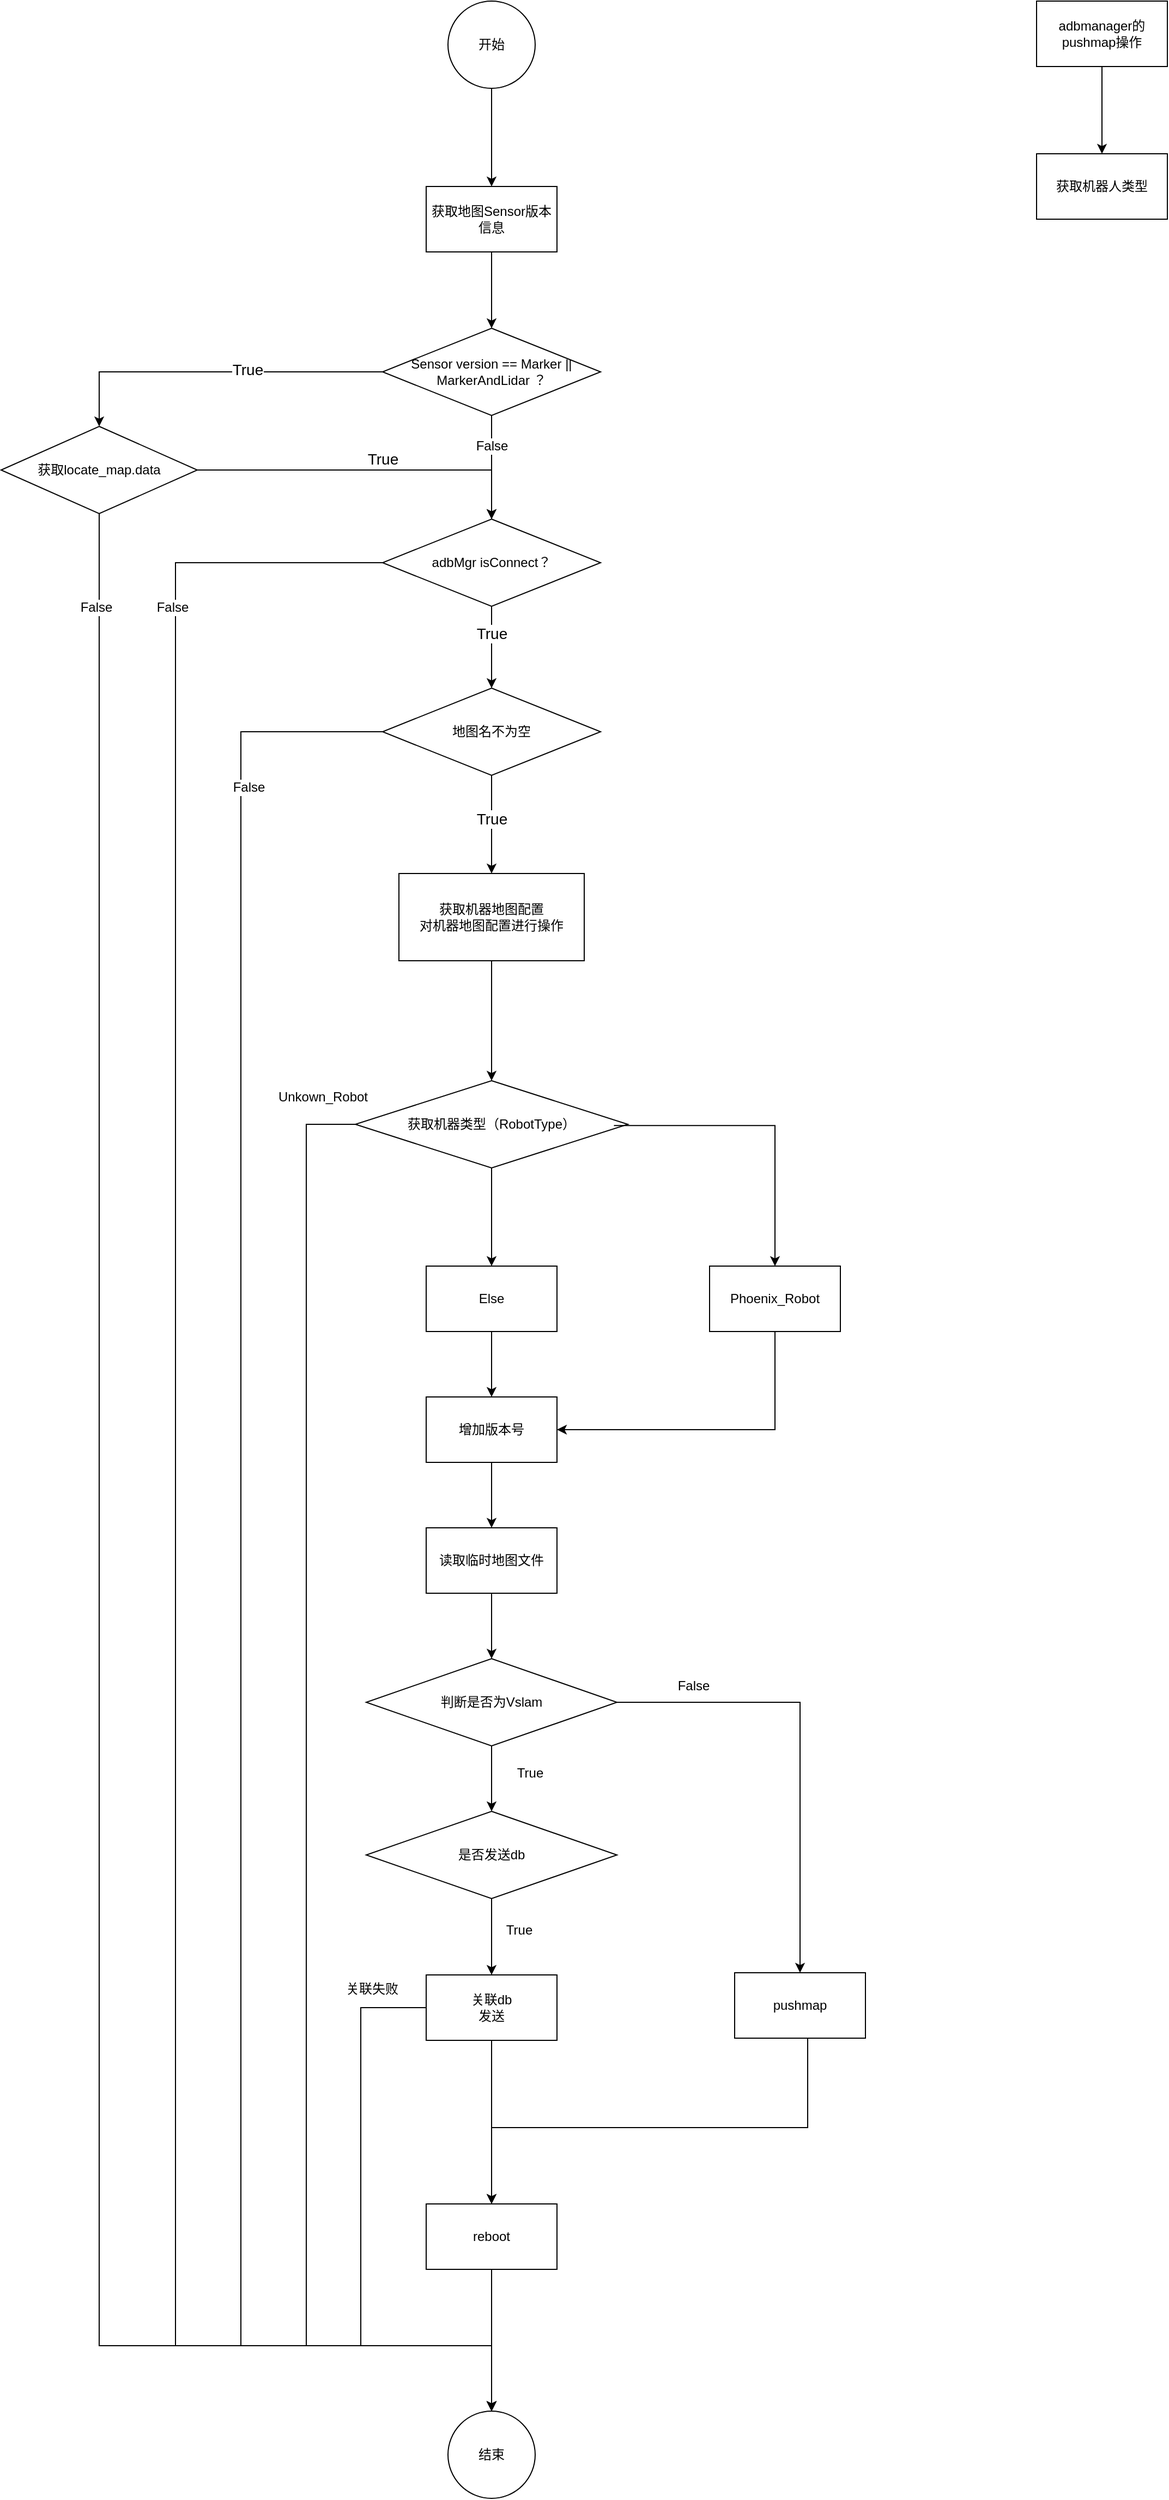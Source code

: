 <mxfile version="24.7.7" pages="3">
  <diagram name="第 1 页" id="W4bSUOw1dxwQHgGHtSeJ">
    <mxGraphModel dx="1622" dy="505" grid="1" gridSize="10" guides="1" tooltips="1" connect="1" arrows="1" fold="1" page="1" pageScale="1" pageWidth="827" pageHeight="1169" math="0" shadow="0">
      <root>
        <mxCell id="0" />
        <mxCell id="1" parent="0" />
        <mxCell id="3yQ-uEPfvCkX8q001NSK-3" value="" style="edgeStyle=orthogonalEdgeStyle;rounded=0;orthogonalLoop=1;jettySize=auto;html=1;" parent="1" source="3yQ-uEPfvCkX8q001NSK-1" target="3yQ-uEPfvCkX8q001NSK-2" edge="1">
          <mxGeometry relative="1" as="geometry" />
        </mxCell>
        <mxCell id="3yQ-uEPfvCkX8q001NSK-1" value="&lt;font style=&quot;font-size: 12px;&quot;&gt;开始&lt;/font&gt;" style="ellipse;whiteSpace=wrap;html=1;fontSize=12;" parent="1" vertex="1">
          <mxGeometry x="100" y="30" width="80" height="80" as="geometry" />
        </mxCell>
        <mxCell id="3yQ-uEPfvCkX8q001NSK-5" value="" style="edgeStyle=orthogonalEdgeStyle;rounded=0;orthogonalLoop=1;jettySize=auto;html=1;" parent="1" source="3yQ-uEPfvCkX8q001NSK-2" target="3yQ-uEPfvCkX8q001NSK-4" edge="1">
          <mxGeometry relative="1" as="geometry" />
        </mxCell>
        <mxCell id="3yQ-uEPfvCkX8q001NSK-2" value="获取地图Sensor版本信息" style="whiteSpace=wrap;html=1;" parent="1" vertex="1">
          <mxGeometry x="80" y="200" width="120" height="60" as="geometry" />
        </mxCell>
        <mxCell id="3yQ-uEPfvCkX8q001NSK-10" value="" style="edgeStyle=orthogonalEdgeStyle;rounded=0;orthogonalLoop=1;jettySize=auto;html=1;entryX=0.5;entryY=0;entryDx=0;entryDy=0;" parent="1" source="3yQ-uEPfvCkX8q001NSK-4" target="3yQ-uEPfvCkX8q001NSK-41" edge="1">
          <mxGeometry relative="1" as="geometry">
            <mxPoint x="-60" y="390" as="targetPoint" />
            <Array as="points">
              <mxPoint x="-220" y="370" />
            </Array>
          </mxGeometry>
        </mxCell>
        <mxCell id="3yQ-uEPfvCkX8q001NSK-11" value="&lt;font style=&quot;font-size: 14px;&quot;&gt;True&lt;/font&gt;" style="edgeLabel;html=1;align=center;verticalAlign=middle;resizable=0;points=[];fontSize=14;" parent="3yQ-uEPfvCkX8q001NSK-10" vertex="1" connectable="0">
          <mxGeometry x="-0.2" y="-2" relative="1" as="geometry">
            <mxPoint as="offset" />
          </mxGeometry>
        </mxCell>
        <mxCell id="3yQ-uEPfvCkX8q001NSK-18" value="" style="edgeStyle=orthogonalEdgeStyle;rounded=0;orthogonalLoop=1;jettySize=auto;html=1;" parent="1" source="3yQ-uEPfvCkX8q001NSK-4" target="3yQ-uEPfvCkX8q001NSK-17" edge="1">
          <mxGeometry relative="1" as="geometry" />
        </mxCell>
        <mxCell id="3yQ-uEPfvCkX8q001NSK-22" value="False" style="edgeLabel;html=1;align=center;verticalAlign=middle;resizable=0;points=[];fontSize=12;" parent="3yQ-uEPfvCkX8q001NSK-18" vertex="1" connectable="0">
          <mxGeometry y="4" relative="1" as="geometry">
            <mxPoint x="-4" y="-20" as="offset" />
          </mxGeometry>
        </mxCell>
        <mxCell id="3yQ-uEPfvCkX8q001NSK-4" value="Sensor version == Marker || MarkerAndLidar ？" style="rhombus;whiteSpace=wrap;html=1;" parent="1" vertex="1">
          <mxGeometry x="40" y="330" width="200" height="80" as="geometry" />
        </mxCell>
        <mxCell id="3yQ-uEPfvCkX8q001NSK-26" value="" style="edgeStyle=orthogonalEdgeStyle;rounded=0;orthogonalLoop=1;jettySize=auto;html=1;exitX=0;exitY=0.5;exitDx=0;exitDy=0;" parent="1" source="3yQ-uEPfvCkX8q001NSK-17" target="3yQ-uEPfvCkX8q001NSK-25" edge="1">
          <mxGeometry relative="1" as="geometry">
            <Array as="points">
              <mxPoint x="-150" y="545" />
              <mxPoint x="-150" y="2180" />
              <mxPoint x="140" y="2180" />
            </Array>
          </mxGeometry>
        </mxCell>
        <mxCell id="3yQ-uEPfvCkX8q001NSK-48" value="" style="edgeStyle=orthogonalEdgeStyle;rounded=0;orthogonalLoop=1;jettySize=auto;html=1;" parent="1" source="3yQ-uEPfvCkX8q001NSK-17" target="3yQ-uEPfvCkX8q001NSK-47" edge="1">
          <mxGeometry relative="1" as="geometry" />
        </mxCell>
        <mxCell id="3yQ-uEPfvCkX8q001NSK-17" value="adbMgr isConnect？" style="rhombus;whiteSpace=wrap;html=1;" parent="1" vertex="1">
          <mxGeometry x="40" y="505" width="200" height="80" as="geometry" />
        </mxCell>
        <mxCell id="3yQ-uEPfvCkX8q001NSK-25" value="结束" style="ellipse;whiteSpace=wrap;html=1;" parent="1" vertex="1">
          <mxGeometry x="100" y="2240" width="80" height="80" as="geometry" />
        </mxCell>
        <mxCell id="3yQ-uEPfvCkX8q001NSK-27" value="False" style="edgeLabel;html=1;align=center;verticalAlign=middle;resizable=0;points=[];fontSize=12;" parent="1" vertex="1" connectable="0">
          <mxGeometry x="-160" y="585" as="geometry">
            <mxPoint x="7" y="1" as="offset" />
          </mxGeometry>
        </mxCell>
        <mxCell id="3yQ-uEPfvCkX8q001NSK-43" value="" style="edgeStyle=orthogonalEdgeStyle;rounded=0;orthogonalLoop=1;jettySize=auto;html=1;entryX=0.5;entryY=0;entryDx=0;entryDy=0;exitX=0.5;exitY=1;exitDx=0;exitDy=0;" parent="1" source="3yQ-uEPfvCkX8q001NSK-41" target="3yQ-uEPfvCkX8q001NSK-25" edge="1">
          <mxGeometry relative="1" as="geometry">
            <mxPoint x="-60" y="570" as="targetPoint" />
            <Array as="points">
              <mxPoint x="-220" y="2180" />
              <mxPoint x="140" y="2180" />
            </Array>
          </mxGeometry>
        </mxCell>
        <mxCell id="3yQ-uEPfvCkX8q001NSK-45" value="" style="edgeStyle=orthogonalEdgeStyle;rounded=0;orthogonalLoop=1;jettySize=auto;html=1;entryX=0.5;entryY=0;entryDx=0;entryDy=0;" parent="1" source="3yQ-uEPfvCkX8q001NSK-41" target="3yQ-uEPfvCkX8q001NSK-17" edge="1">
          <mxGeometry relative="1" as="geometry" />
        </mxCell>
        <mxCell id="3yQ-uEPfvCkX8q001NSK-41" value="获取locate_map.data" style="rhombus;whiteSpace=wrap;html=1;" parent="1" vertex="1">
          <mxGeometry x="-310" y="420" width="180" height="80" as="geometry" />
        </mxCell>
        <mxCell id="3yQ-uEPfvCkX8q001NSK-44" value="False" style="edgeLabel;html=1;align=center;verticalAlign=middle;resizable=0;points=[];fontSize=12;" parent="1" vertex="1" connectable="0">
          <mxGeometry x="-230" y="585" as="geometry">
            <mxPoint x="7" y="1" as="offset" />
          </mxGeometry>
        </mxCell>
        <mxCell id="3yQ-uEPfvCkX8q001NSK-46" value="&lt;font style=&quot;font-size: 14px;&quot;&gt;True&lt;/font&gt;" style="edgeLabel;html=1;align=center;verticalAlign=middle;resizable=0;points=[];fontSize=14;" parent="1" vertex="1" connectable="0">
          <mxGeometry x="40" y="450" as="geometry" />
        </mxCell>
        <mxCell id="3yQ-uEPfvCkX8q001NSK-51" value="" style="edgeStyle=orthogonalEdgeStyle;rounded=0;orthogonalLoop=1;jettySize=auto;html=1;entryX=0.5;entryY=0;entryDx=0;entryDy=0;exitX=0;exitY=0.5;exitDx=0;exitDy=0;" parent="1" source="3yQ-uEPfvCkX8q001NSK-47" target="3yQ-uEPfvCkX8q001NSK-25" edge="1">
          <mxGeometry relative="1" as="geometry">
            <mxPoint x="414" y="650" as="targetPoint" />
            <Array as="points">
              <mxPoint x="-90" y="700" />
              <mxPoint x="-90" y="2180" />
              <mxPoint x="140" y="2180" />
            </Array>
          </mxGeometry>
        </mxCell>
        <mxCell id="3yQ-uEPfvCkX8q001NSK-54" value="" style="edgeStyle=orthogonalEdgeStyle;rounded=0;orthogonalLoop=1;jettySize=auto;html=1;" parent="1" source="3yQ-uEPfvCkX8q001NSK-47" target="3yQ-uEPfvCkX8q001NSK-53" edge="1">
          <mxGeometry relative="1" as="geometry" />
        </mxCell>
        <mxCell id="3yQ-uEPfvCkX8q001NSK-47" value="地图名不为空" style="rhombus;whiteSpace=wrap;html=1;" parent="1" vertex="1">
          <mxGeometry x="40" y="660" width="200" height="80" as="geometry" />
        </mxCell>
        <mxCell id="3yQ-uEPfvCkX8q001NSK-49" value="&lt;font style=&quot;font-size: 14px;&quot;&gt;True&lt;/font&gt;" style="edgeLabel;html=1;align=center;verticalAlign=middle;resizable=0;points=[];fontSize=14;" parent="1" vertex="1" connectable="0">
          <mxGeometry x="140" y="610" as="geometry" />
        </mxCell>
        <mxCell id="3yQ-uEPfvCkX8q001NSK-52" value="False" style="edgeLabel;html=1;align=center;verticalAlign=middle;resizable=0;points=[];fontSize=12;" parent="1" vertex="1" connectable="0">
          <mxGeometry x="-90" y="750" as="geometry">
            <mxPoint x="7" y="1" as="offset" />
          </mxGeometry>
        </mxCell>
        <mxCell id="3yQ-uEPfvCkX8q001NSK-59" value="" style="edgeStyle=orthogonalEdgeStyle;rounded=0;orthogonalLoop=1;jettySize=auto;html=1;" parent="1" source="3yQ-uEPfvCkX8q001NSK-53" target="3yQ-uEPfvCkX8q001NSK-58" edge="1">
          <mxGeometry relative="1" as="geometry" />
        </mxCell>
        <mxCell id="3yQ-uEPfvCkX8q001NSK-53" value="获取机器地图配置&lt;br&gt;对机器地图配置进行操作" style="whiteSpace=wrap;html=1;" parent="1" vertex="1">
          <mxGeometry x="55" y="830" width="170" height="80" as="geometry" />
        </mxCell>
        <mxCell id="3yQ-uEPfvCkX8q001NSK-55" value="&lt;font style=&quot;font-size: 14px;&quot;&gt;True&lt;/font&gt;" style="edgeLabel;html=1;align=center;verticalAlign=middle;resizable=0;points=[];fontSize=14;" parent="1" vertex="1" connectable="0">
          <mxGeometry x="140" y="780" as="geometry" />
        </mxCell>
        <mxCell id="3yQ-uEPfvCkX8q001NSK-63" value="" style="edgeStyle=orthogonalEdgeStyle;rounded=0;orthogonalLoop=1;jettySize=auto;html=1;" parent="1" source="3yQ-uEPfvCkX8q001NSK-58" target="3yQ-uEPfvCkX8q001NSK-62" edge="1">
          <mxGeometry relative="1" as="geometry" />
        </mxCell>
        <mxCell id="3yQ-uEPfvCkX8q001NSK-88" style="edgeStyle=orthogonalEdgeStyle;rounded=0;orthogonalLoop=1;jettySize=auto;html=1;exitX=0;exitY=0.5;exitDx=0;exitDy=0;entryX=0.5;entryY=0;entryDx=0;entryDy=0;" parent="1" source="3yQ-uEPfvCkX8q001NSK-58" target="3yQ-uEPfvCkX8q001NSK-25" edge="1">
          <mxGeometry relative="1" as="geometry">
            <Array as="points">
              <mxPoint x="-30" y="1060" />
              <mxPoint x="-30" y="2180" />
              <mxPoint x="140" y="2180" />
            </Array>
          </mxGeometry>
        </mxCell>
        <mxCell id="3yQ-uEPfvCkX8q001NSK-58" value="获取机器类型（RobotType）" style="rhombus;whiteSpace=wrap;html=1;" parent="1" vertex="1">
          <mxGeometry x="15" y="1020" width="250" height="80" as="geometry" />
        </mxCell>
        <mxCell id="3yQ-uEPfvCkX8q001NSK-67" value="" style="edgeStyle=orthogonalEdgeStyle;rounded=0;orthogonalLoop=1;jettySize=auto;html=1;" parent="1" source="3yQ-uEPfvCkX8q001NSK-62" target="3yQ-uEPfvCkX8q001NSK-66" edge="1">
          <mxGeometry relative="1" as="geometry" />
        </mxCell>
        <mxCell id="3yQ-uEPfvCkX8q001NSK-62" value="Else" style="whiteSpace=wrap;html=1;" parent="1" vertex="1">
          <mxGeometry x="80" y="1190" width="120" height="60" as="geometry" />
        </mxCell>
        <mxCell id="3yQ-uEPfvCkX8q001NSK-87" style="edgeStyle=orthogonalEdgeStyle;rounded=0;orthogonalLoop=1;jettySize=auto;html=1;exitX=0.5;exitY=1;exitDx=0;exitDy=0;entryX=1;entryY=0.5;entryDx=0;entryDy=0;" parent="1" source="3yQ-uEPfvCkX8q001NSK-64" target="3yQ-uEPfvCkX8q001NSK-66" edge="1">
          <mxGeometry relative="1" as="geometry" />
        </mxCell>
        <mxCell id="3yQ-uEPfvCkX8q001NSK-64" value="Phoenix_Robot" style="whiteSpace=wrap;html=1;" parent="1" vertex="1">
          <mxGeometry x="340" y="1190" width="120" height="60" as="geometry" />
        </mxCell>
        <mxCell id="3yQ-uEPfvCkX8q001NSK-65" value="" style="edgeStyle=orthogonalEdgeStyle;rounded=0;orthogonalLoop=1;jettySize=auto;html=1;exitX=0.949;exitY=0.514;exitDx=0;exitDy=0;exitPerimeter=0;entryX=0.5;entryY=0;entryDx=0;entryDy=0;" parent="1" source="3yQ-uEPfvCkX8q001NSK-58" target="3yQ-uEPfvCkX8q001NSK-64" edge="1">
          <mxGeometry relative="1" as="geometry">
            <mxPoint x="877" y="700" as="sourcePoint" />
            <mxPoint x="1020" y="650" as="targetPoint" />
          </mxGeometry>
        </mxCell>
        <mxCell id="3yQ-uEPfvCkX8q001NSK-69" value="" style="edgeStyle=orthogonalEdgeStyle;rounded=0;orthogonalLoop=1;jettySize=auto;html=1;" parent="1" source="3yQ-uEPfvCkX8q001NSK-66" target="3yQ-uEPfvCkX8q001NSK-68" edge="1">
          <mxGeometry relative="1" as="geometry" />
        </mxCell>
        <mxCell id="3yQ-uEPfvCkX8q001NSK-66" value="增加版本号" style="whiteSpace=wrap;html=1;" parent="1" vertex="1">
          <mxGeometry x="80" y="1310" width="120" height="60" as="geometry" />
        </mxCell>
        <mxCell id="3yQ-uEPfvCkX8q001NSK-73" value="" style="edgeStyle=orthogonalEdgeStyle;rounded=0;orthogonalLoop=1;jettySize=auto;html=1;" parent="1" source="3yQ-uEPfvCkX8q001NSK-68" target="3yQ-uEPfvCkX8q001NSK-72" edge="1">
          <mxGeometry relative="1" as="geometry" />
        </mxCell>
        <mxCell id="3yQ-uEPfvCkX8q001NSK-68" value="读取临时地图文件" style="whiteSpace=wrap;html=1;" parent="1" vertex="1">
          <mxGeometry x="80" y="1430" width="120" height="60" as="geometry" />
        </mxCell>
        <mxCell id="3yQ-uEPfvCkX8q001NSK-98" style="edgeStyle=orthogonalEdgeStyle;rounded=0;orthogonalLoop=1;jettySize=auto;html=1;exitX=0.5;exitY=1;exitDx=0;exitDy=0;entryX=0.5;entryY=0;entryDx=0;entryDy=0;" parent="1" source="3yQ-uEPfvCkX8q001NSK-72" target="3yQ-uEPfvCkX8q001NSK-79" edge="1">
          <mxGeometry relative="1" as="geometry" />
        </mxCell>
        <mxCell id="3yQ-uEPfvCkX8q001NSK-101" style="edgeStyle=orthogonalEdgeStyle;rounded=0;orthogonalLoop=1;jettySize=auto;html=1;exitX=1;exitY=0.5;exitDx=0;exitDy=0;" parent="1" source="3yQ-uEPfvCkX8q001NSK-72" target="3yQ-uEPfvCkX8q001NSK-75" edge="1">
          <mxGeometry relative="1" as="geometry" />
        </mxCell>
        <mxCell id="3yQ-uEPfvCkX8q001NSK-72" value="判断是否为Vslam" style="rhombus;whiteSpace=wrap;html=1;" parent="1" vertex="1">
          <mxGeometry x="25" y="1550" width="230" height="80" as="geometry" />
        </mxCell>
        <mxCell id="3yQ-uEPfvCkX8q001NSK-82" value="" style="edgeStyle=orthogonalEdgeStyle;rounded=0;orthogonalLoop=1;jettySize=auto;html=1;exitX=0.5;exitY=1;exitDx=0;exitDy=0;" parent="1" source="3yQ-uEPfvCkX8q001NSK-75" target="3yQ-uEPfvCkX8q001NSK-81" edge="1">
          <mxGeometry relative="1" as="geometry">
            <mxPoint x="682" y="1410" as="sourcePoint" />
            <Array as="points">
              <mxPoint x="430" y="1980" />
              <mxPoint x="140" y="1980" />
            </Array>
          </mxGeometry>
        </mxCell>
        <mxCell id="3yQ-uEPfvCkX8q001NSK-75" value="pushmap" style="whiteSpace=wrap;html=1;" parent="1" vertex="1">
          <mxGeometry x="363" y="1838" width="120" height="60" as="geometry" />
        </mxCell>
        <mxCell id="3yQ-uEPfvCkX8q001NSK-96" style="edgeStyle=orthogonalEdgeStyle;rounded=0;orthogonalLoop=1;jettySize=auto;html=1;exitX=0.5;exitY=1;exitDx=0;exitDy=0;entryX=0.5;entryY=0;entryDx=0;entryDy=0;" parent="1" source="3yQ-uEPfvCkX8q001NSK-79" target="3yQ-uEPfvCkX8q001NSK-83" edge="1">
          <mxGeometry relative="1" as="geometry" />
        </mxCell>
        <mxCell id="3yQ-uEPfvCkX8q001NSK-79" value="是否发送db" style="rhombus;whiteSpace=wrap;html=1;" parent="1" vertex="1">
          <mxGeometry x="25" y="1690" width="230" height="80" as="geometry" />
        </mxCell>
        <mxCell id="3yQ-uEPfvCkX8q001NSK-86" style="edgeStyle=orthogonalEdgeStyle;rounded=0;orthogonalLoop=1;jettySize=auto;html=1;exitX=0.5;exitY=1;exitDx=0;exitDy=0;entryX=0.5;entryY=0;entryDx=0;entryDy=0;" parent="1" source="3yQ-uEPfvCkX8q001NSK-81" target="3yQ-uEPfvCkX8q001NSK-25" edge="1">
          <mxGeometry relative="1" as="geometry" />
        </mxCell>
        <mxCell id="3yQ-uEPfvCkX8q001NSK-81" value="reboot" style="whiteSpace=wrap;html=1;" parent="1" vertex="1">
          <mxGeometry x="80" y="2050" width="120" height="60" as="geometry" />
        </mxCell>
        <mxCell id="3yQ-uEPfvCkX8q001NSK-85" style="edgeStyle=orthogonalEdgeStyle;rounded=0;orthogonalLoop=1;jettySize=auto;html=1;exitX=0.5;exitY=1;exitDx=0;exitDy=0;entryX=0.5;entryY=0;entryDx=0;entryDy=0;" parent="1" source="3yQ-uEPfvCkX8q001NSK-83" target="3yQ-uEPfvCkX8q001NSK-81" edge="1">
          <mxGeometry relative="1" as="geometry">
            <mxPoint x="570" y="1600" as="targetPoint" />
          </mxGeometry>
        </mxCell>
        <mxCell id="XRLFAyvbxgkjL-5TqYRN-1" style="edgeStyle=orthogonalEdgeStyle;rounded=0;orthogonalLoop=1;jettySize=auto;html=1;exitX=0;exitY=0.5;exitDx=0;exitDy=0;entryX=0.5;entryY=0;entryDx=0;entryDy=0;" parent="1" source="3yQ-uEPfvCkX8q001NSK-83" target="3yQ-uEPfvCkX8q001NSK-25" edge="1">
          <mxGeometry relative="1" as="geometry">
            <Array as="points">
              <mxPoint x="20" y="1870" />
              <mxPoint x="20" y="2180" />
              <mxPoint x="140" y="2180" />
            </Array>
          </mxGeometry>
        </mxCell>
        <mxCell id="3yQ-uEPfvCkX8q001NSK-83" value="关联db&lt;div&gt;发送&lt;/div&gt;" style="whiteSpace=wrap;html=1;" parent="1" vertex="1">
          <mxGeometry x="80" y="1840" width="120" height="60" as="geometry" />
        </mxCell>
        <mxCell id="3yQ-uEPfvCkX8q001NSK-89" value="&lt;span style=&quot;text-wrap: wrap;&quot;&gt;Unkown_Robot&lt;/span&gt;" style="text;html=1;align=center;verticalAlign=middle;resizable=0;points=[];autosize=1;strokeColor=none;fillColor=none;" parent="1" vertex="1">
          <mxGeometry x="-70" y="1020" width="110" height="30" as="geometry" />
        </mxCell>
        <mxCell id="3yQ-uEPfvCkX8q001NSK-94" value="True" style="text;html=1;align=center;verticalAlign=middle;resizable=0;points=[];autosize=1;strokeColor=none;fillColor=none;" parent="1" vertex="1">
          <mxGeometry x="140" y="1784" width="50" height="30" as="geometry" />
        </mxCell>
        <mxCell id="3yQ-uEPfvCkX8q001NSK-99" value="True" style="text;html=1;align=center;verticalAlign=middle;resizable=0;points=[];autosize=1;strokeColor=none;fillColor=none;" parent="1" vertex="1">
          <mxGeometry x="150" y="1640" width="50" height="30" as="geometry" />
        </mxCell>
        <mxCell id="3yQ-uEPfvCkX8q001NSK-102" value="False" style="text;html=1;align=center;verticalAlign=middle;resizable=0;points=[];autosize=1;strokeColor=none;fillColor=none;" parent="1" vertex="1">
          <mxGeometry x="300" y="1560" width="50" height="30" as="geometry" />
        </mxCell>
        <mxCell id="3yQ-uEPfvCkX8q001NSK-105" value="" style="edgeStyle=orthogonalEdgeStyle;rounded=0;orthogonalLoop=1;jettySize=auto;html=1;" parent="1" source="3yQ-uEPfvCkX8q001NSK-103" target="3yQ-uEPfvCkX8q001NSK-104" edge="1">
          <mxGeometry relative="1" as="geometry" />
        </mxCell>
        <mxCell id="3yQ-uEPfvCkX8q001NSK-103" value="adbmanager的pushmap操作" style="whiteSpace=wrap;html=1;" parent="1" vertex="1">
          <mxGeometry x="640" y="30" width="120" height="60" as="geometry" />
        </mxCell>
        <mxCell id="3yQ-uEPfvCkX8q001NSK-104" value="获取机器人类型" style="whiteSpace=wrap;html=1;" parent="1" vertex="1">
          <mxGeometry x="640" y="170" width="120" height="60" as="geometry" />
        </mxCell>
        <mxCell id="XRLFAyvbxgkjL-5TqYRN-2" value="关联失败" style="text;html=1;align=center;verticalAlign=middle;resizable=0;points=[];autosize=1;strokeColor=none;fillColor=none;" parent="1" vertex="1">
          <mxGeometry x="-5" y="1838" width="70" height="30" as="geometry" />
        </mxCell>
      </root>
    </mxGraphModel>
  </diagram>
  <diagram id="zHAR3Fr9kCcJbuOy7Vhw" name="重启操作">
    <mxGraphModel dx="1360" dy="786" grid="1" gridSize="10" guides="1" tooltips="1" connect="1" arrows="1" fold="1" page="1" pageScale="1" pageWidth="827" pageHeight="1169" math="0" shadow="0">
      <root>
        <mxCell id="0" />
        <mxCell id="1" parent="0" />
        <mxCell id="yh7_g9KI7OkdkX_SszMg-2" value="欢乐送（HLS2）" style="whiteSpace=wrap;html=1;" vertex="1" parent="1">
          <mxGeometry y="420" width="120" height="60" as="geometry" />
        </mxCell>
        <mxCell id="yh7_g9KI7OkdkX_SszMg-3" value="机型" style="whiteSpace=wrap;html=1;fontStyle=1;fontSize=16;" vertex="1" parent="1">
          <mxGeometry y="360" width="120" height="60" as="geometry" />
        </mxCell>
        <mxCell id="yh7_g9KI7OkdkX_SszMg-4" value="回盘机器人（Recycle_Robot）" style="whiteSpace=wrap;html=1;" vertex="1" parent="1">
          <mxGeometry y="540" width="120" height="60" as="geometry" />
        </mxCell>
        <mxCell id="yh7_g9KI7OkdkX_SszMg-5" value="Ninetales_Robot" style="whiteSpace=wrap;html=1;" vertex="1" parent="1">
          <mxGeometry y="600" width="120" height="60" as="geometry" />
        </mxCell>
        <mxCell id="yh7_g9KI7OkdkX_SszMg-6" value="葫芦（Peanut_Robot）" style="whiteSpace=wrap;html=1;" vertex="1" parent="1">
          <mxGeometry y="660" width="120" height="60" as="geometry" />
        </mxCell>
        <mxCell id="yh7_g9KI7OkdkX_SszMg-7" value="Fire_Fox_Robot" style="whiteSpace=wrap;html=1;" vertex="1" parent="1">
          <mxGeometry y="720" width="120" height="60" as="geometry" />
        </mxCell>
        <mxCell id="yh7_g9KI7OkdkX_SszMg-8" value="Fire_Fox_Robot" style="whiteSpace=wrap;html=1;" vertex="1" parent="1">
          <mxGeometry y="780" width="120" height="60" as="geometry" />
        </mxCell>
        <mxCell id="yh7_g9KI7OkdkX_SszMg-9" value="重启" style="whiteSpace=wrap;html=1;fillColor=#dae8fc;strokeColor=#6c8ebf;" vertex="1" parent="1">
          <mxGeometry y="300" width="1050" height="60" as="geometry" />
        </mxCell>
        <mxCell id="yh7_g9KI7OkdkX_SszMg-11" value="Mir" style="whiteSpace=wrap;html=1;fontStyle=1;fontSize=16;" vertex="1" parent="1">
          <mxGeometry x="120" y="360" width="340" height="60" as="geometry" />
        </mxCell>
        <mxCell id="yh7_g9KI7OkdkX_SszMg-13" value="PuduOS" style="whiteSpace=wrap;html=1;fontStyle=1;fontSize=16;" vertex="1" parent="1">
          <mxGeometry x="460" y="360" width="340" height="60" as="geometry" />
        </mxCell>
        <mxCell id="yh7_g9KI7OkdkX_SszMg-14" value="Project one" style="whiteSpace=wrap;html=1;fontStyle=1;fontSize=16;" vertex="1" parent="1">
          <mxGeometry x="800" y="360" width="250" height="60" as="geometry" />
        </mxCell>
        <mxCell id="yh7_g9KI7OkdkX_SszMg-16" value="贝拉（Cat_Robot）" style="whiteSpace=wrap;html=1;" vertex="1" parent="1">
          <mxGeometry y="480" width="120" height="60" as="geometry" />
        </mxCell>
        <mxCell id="yh7_g9KI7OkdkX_SszMg-17" value="&lt;div&gt;package = &quot;com.pudutech.launcher&quot;;&lt;/div&gt;&lt;div&gt;&amp;nbsp; &amp;nbsp; &amp;nbsp; &amp;nbsp;activity = &quot;com.pudutech.launcher.ui.activity.MainActivity&quot;;&lt;/div&gt;" style="whiteSpace=wrap;html=1;" vertex="1" parent="1">
          <mxGeometry x="120" y="420" width="340" height="60" as="geometry" />
        </mxCell>
      </root>
    </mxGraphModel>
  </diagram>
  <diagram id="8jmXDZn3e2YhUjKaHddk" name="第 2 页">
    <mxGraphModel dx="954" dy="606" grid="1" gridSize="10" guides="1" tooltips="1" connect="1" arrows="1" fold="1" page="1" pageScale="1" pageWidth="827" pageHeight="1169" math="0" shadow="0">
      <root>
        <mxCell id="0" />
        <mxCell id="1" parent="0" />
        <mxCell id="cidmMTFtIhc-DIdzbTE3-1" value="TcpClient" style="swimlane;fontStyle=1;align=center;verticalAlign=top;childLayout=stackLayout;horizontal=1;startSize=26;horizontalStack=0;resizeParent=1;resizeParentMax=0;resizeLast=0;collapsible=1;marginBottom=0;whiteSpace=wrap;html=1;" vertex="1" parent="1">
          <mxGeometry x="180" y="120" width="280" height="214" as="geometry" />
        </mxCell>
        <mxCell id="cidmMTFtIhc-DIdzbTE3-2" value="Protected:&amp;nbsp;&lt;div&gt;QTcpSocket tcp_socket_&lt;/div&gt;&lt;div&gt;std::string tcp_cache_&lt;/div&gt;&lt;div&gt;bool connected&lt;/div&gt;&lt;div&gt;&lt;br&gt;&lt;/div&gt;" style="text;strokeColor=none;fillColor=none;align=left;verticalAlign=top;spacingLeft=4;spacingRight=4;overflow=hidden;rotatable=0;points=[[0,0.5],[1,0.5]];portConstraint=eastwest;whiteSpace=wrap;html=1;" vertex="1" parent="cidmMTFtIhc-DIdzbTE3-1">
          <mxGeometry y="26" width="280" height="154" as="geometry" />
        </mxCell>
        <mxCell id="cidmMTFtIhc-DIdzbTE3-3" value="" style="line;strokeWidth=1;fillColor=none;align=left;verticalAlign=middle;spacingTop=-1;spacingLeft=3;spacingRight=3;rotatable=0;labelPosition=right;points=[];portConstraint=eastwest;strokeColor=inherit;" vertex="1" parent="cidmMTFtIhc-DIdzbTE3-1">
          <mxGeometry y="180" width="280" height="8" as="geometry" />
        </mxCell>
        <mxCell id="cidmMTFtIhc-DIdzbTE3-4" value="+ method(type): type" style="text;strokeColor=none;fillColor=none;align=left;verticalAlign=top;spacingLeft=4;spacingRight=4;overflow=hidden;rotatable=0;points=[[0,0.5],[1,0.5]];portConstraint=eastwest;whiteSpace=wrap;html=1;" vertex="1" parent="cidmMTFtIhc-DIdzbTE3-1">
          <mxGeometry y="188" width="280" height="26" as="geometry" />
        </mxCell>
      </root>
    </mxGraphModel>
  </diagram>
</mxfile>
